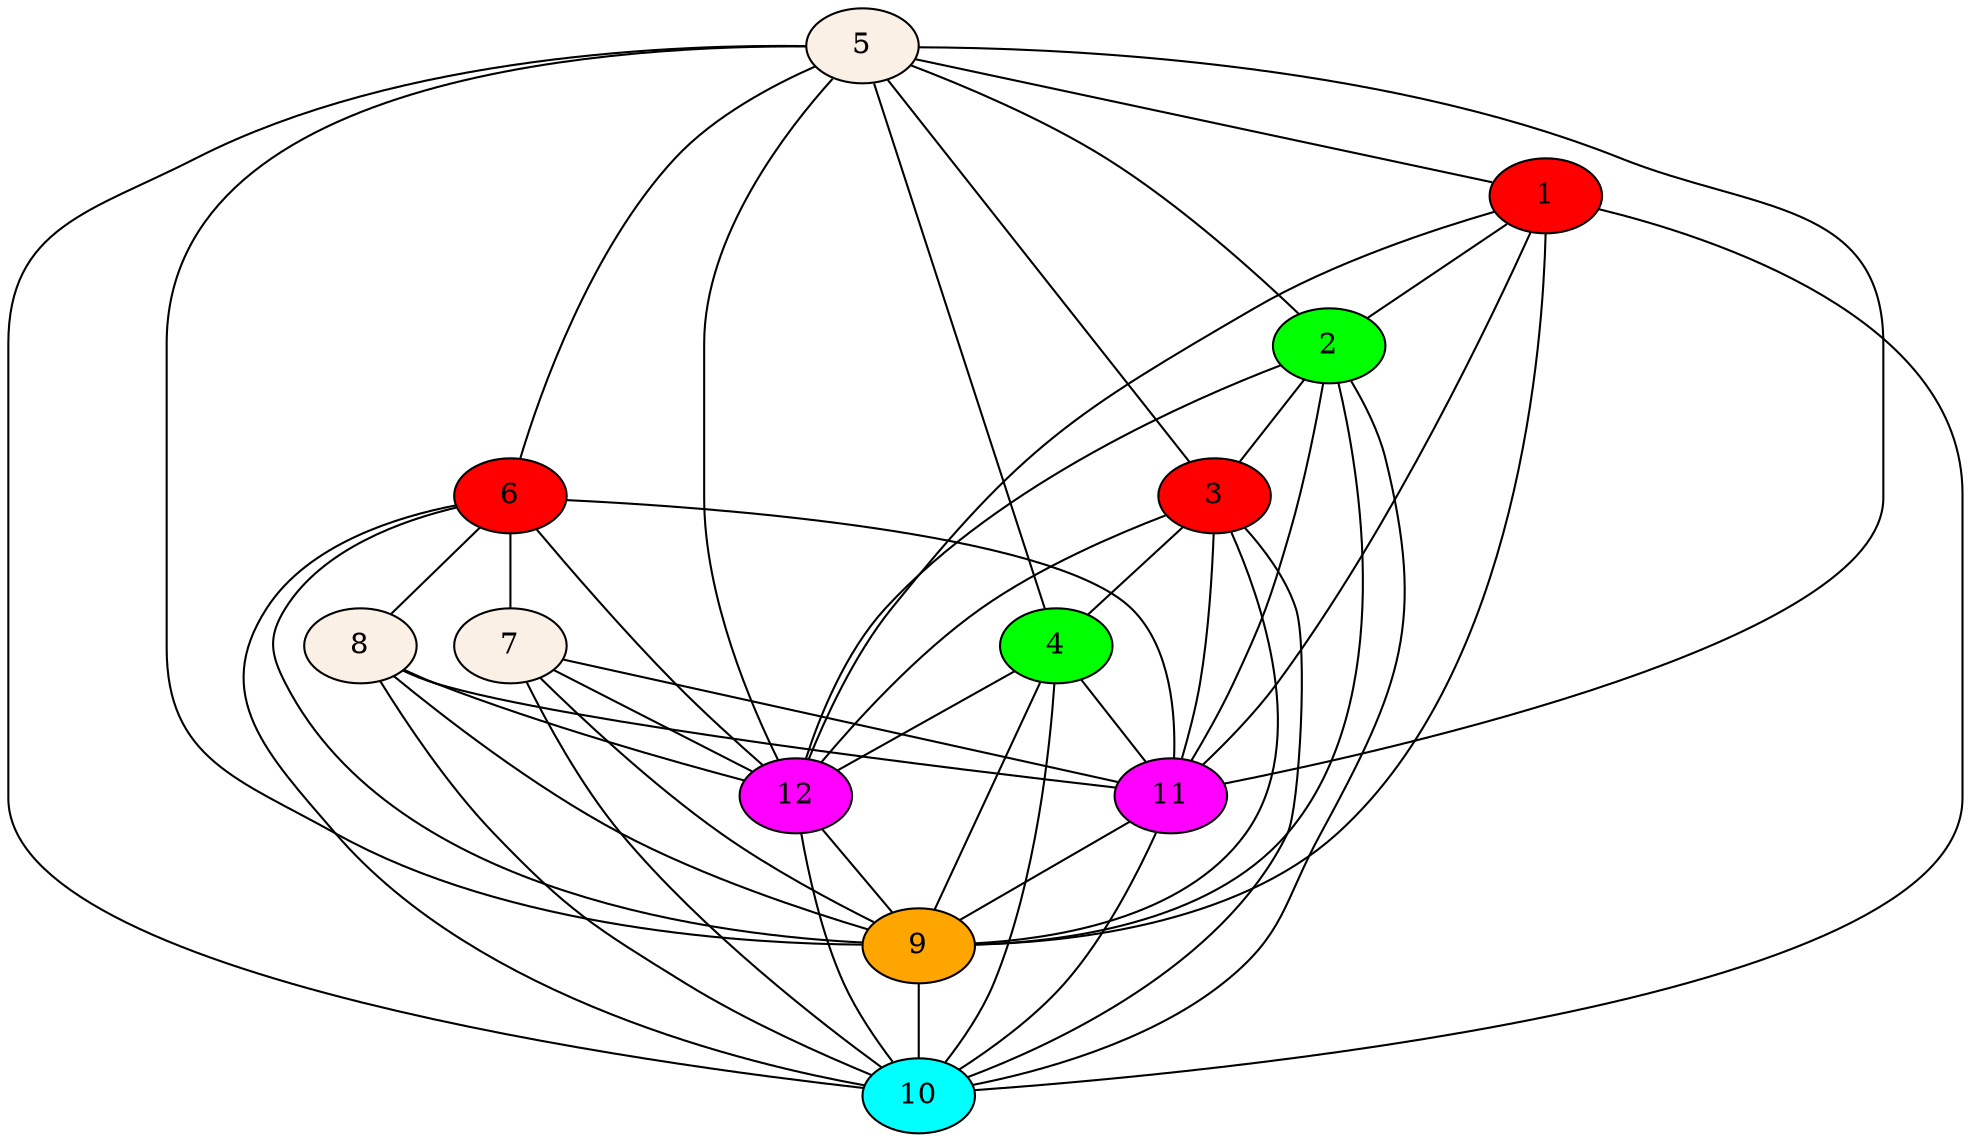 graph
{
    node [style="filled"]
    1 -- 2
    2 -- 3
    3 -- 4

    5 -- {1 2 3 4 6}
    
    6 -- {7 8}

    9 -- 10
    11 -- {9 10}
    12 -- {9 10}

    {1 2 3 4 5 6 7 8} -- {9 10 11 12}
    1 [fillcolor="red"]
    2 [fillcolor="green"]
    3 [fillcolor="red"]
    4 [fillcolor="green"]
    5 [fillcolor="linen"]
    6 [fillcolor="red"]

    7 [fillcolor="linen"]
    8 [fillcolor="linen"]
    9 [fillcolor="orange"]
    10 [fillcolor="cyan"]
    11 [fillcolor="magenta"]
    12 [fillcolor="magenta"]
}
